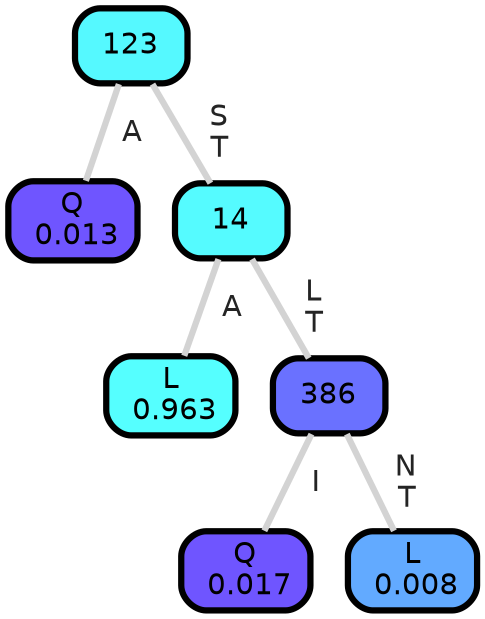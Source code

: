 graph Tree {
node [shape=box, style="filled, rounded",color="black",penwidth="3",fontcolor="black",                 fontname=helvetica] ;
graph [ranksep="0 equally", splines=straight,                 bgcolor=transparent, dpi=200] ;
edge [fontname=helvetica, fontweight=bold,fontcolor=grey14,color=lightgray] ;
0 [label="Q
 0.013", fillcolor="#6f55ff"] ;
1 [label="123", fillcolor="#55f9ff"] ;
2 [label="L
 0.963", fillcolor="#55ffff"] ;
3 [label="14", fillcolor="#55fbff"] ;
4 [label="Q
 0.017", fillcolor="#6f55ff"] ;
5 [label="386", fillcolor="#6a71ff"] ;
6 [label="L
 0.008", fillcolor="#62aaff"] ;
1 -- 0 [label=" A",penwidth=3] ;
1 -- 3 [label=" S\n T",penwidth=3] ;
3 -- 2 [label=" A",penwidth=3] ;
3 -- 5 [label=" L\n T",penwidth=3] ;
5 -- 4 [label=" I",penwidth=3] ;
5 -- 6 [label=" N\n T",penwidth=3] ;
{rank = same;}}
